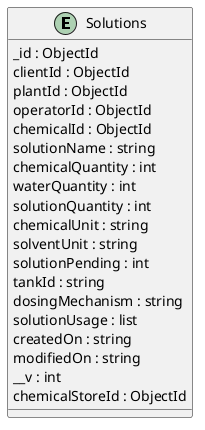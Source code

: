@startuml Solutions_Diagram

entity "Solutions" as Solutions {
  _id : ObjectId
  clientId : ObjectId
  plantId : ObjectId
  operatorId : ObjectId
  chemicalId : ObjectId
  solutionName : string
  chemicalQuantity : int
  waterQuantity : int
  solutionQuantity : int
  chemicalUnit : string
  solventUnit : string
  solutionPending : int
  tankId : string
  dosingMechanism : string
  solutionUsage : list
  createdOn : string
  modifiedOn : string
  __v : int
  chemicalStoreId : ObjectId
}

@enduml